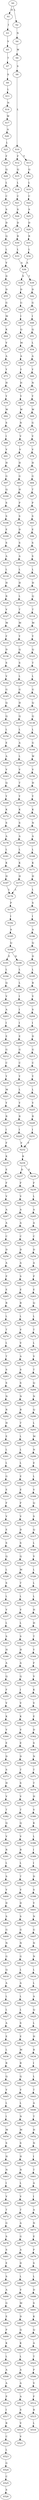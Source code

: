 strict digraph  {
	S0 -> S1 [ label = H ];
	S0 -> S2 [ label = L ];
	S1 -> S3 [ label = I ];
	S2 -> S4 [ label = N ];
	S3 -> S5 [ label = V ];
	S4 -> S6 [ label = W ];
	S5 -> S7 [ label = T ];
	S6 -> S8 [ label = S ];
	S7 -> S9 [ label = S ];
	S8 -> S10 [ label = L ];
	S9 -> S11 [ label = L ];
	S10 -> S12 [ label = F ];
	S10 -> S13 [ label = Y ];
	S11 -> S14 [ label = N ];
	S12 -> S15 [ label = Q ];
	S13 -> S16 [ label = Q ];
	S14 -> S17 [ label = W ];
	S15 -> S18 [ label = L ];
	S16 -> S19 [ label = L ];
	S17 -> S20 [ label = A ];
	S18 -> S21 [ label = C ];
	S19 -> S22 [ label = C ];
	S20 -> S23 [ label = L ];
	S21 -> S24 [ label = S ];
	S22 -> S25 [ label = S ];
	S23 -> S26 [ label = F ];
	S24 -> S27 [ label = D ];
	S25 -> S28 [ label = D ];
	S26 -> S29 [ label = Q ];
	S27 -> S30 [ label = R ];
	S28 -> S31 [ label = R ];
	S29 -> S32 [ label = L ];
	S30 -> S33 [ label = L ];
	S31 -> S34 [ label = L ];
	S32 -> S35 [ label = C ];
	S33 -> S36 [ label = A ];
	S34 -> S36 [ label = A ];
	S35 -> S37 [ label = S ];
	S36 -> S38 [ label = V ];
	S36 -> S39 [ label = T ];
	S37 -> S40 [ label = D ];
	S38 -> S41 [ label = D ];
	S39 -> S42 [ label = D ];
	S40 -> S43 [ label = Q ];
	S41 -> S44 [ label = G ];
	S42 -> S45 [ label = G ];
	S43 -> S46 [ label = L ];
	S44 -> S47 [ label = I ];
	S45 -> S48 [ label = I ];
	S46 -> S49 [ label = V ];
	S47 -> S50 [ label = Q ];
	S48 -> S51 [ label = Q ];
	S49 -> S52 [ label = D ];
	S50 -> S53 [ label = M ];
	S51 -> S54 [ label = L ];
	S52 -> S55 [ label = D ];
	S53 -> S56 [ label = A ];
	S54 -> S57 [ label = A ];
	S55 -> S58 [ label = G ];
	S56 -> S59 [ label = Y ];
	S57 -> S60 [ label = Y ];
	S58 -> S61 [ label = M ];
	S59 -> S62 [ label = H ];
	S60 -> S63 [ label = N ];
	S61 -> S64 [ label = K ];
	S62 -> S65 [ label = Y ];
	S63 -> S66 [ label = Y ];
	S64 -> S67 [ label = V ];
	S65 -> S68 [ label = W ];
	S66 -> S69 [ label = W ];
	S67 -> S70 [ label = A ];
	S68 -> S71 [ label = N ];
	S69 -> S72 [ label = G ];
	S70 -> S73 [ label = Y ];
	S71 -> S74 [ label = V ];
	S72 -> S75 [ label = V ];
	S73 -> S76 [ label = H ];
	S74 -> S77 [ label = V ];
	S75 -> S78 [ label = V ];
	S76 -> S79 [ label = Y ];
	S77 -> S80 [ label = H ];
	S78 -> S81 [ label = H ];
	S79 -> S82 [ label = W ];
	S80 -> S83 [ label = G ];
	S81 -> S84 [ label = G ];
	S82 -> S85 [ label = S ];
	S83 -> S86 [ label = H ];
	S84 -> S87 [ label = T ];
	S85 -> S88 [ label = I ];
	S86 -> S89 [ label = P ];
	S87 -> S90 [ label = P ];
	S88 -> S91 [ label = V ];
	S89 -> S92 [ label = S ];
	S90 -> S93 [ label = S ];
	S91 -> S94 [ label = H ];
	S92 -> S95 [ label = D ];
	S93 -> S96 [ label = E ];
	S94 -> S97 [ label = G ];
	S95 -> S98 [ label = S ];
	S96 -> S99 [ label = S ];
	S97 -> S100 [ label = Q ];
	S98 -> S101 [ label = A ];
	S99 -> S102 [ label = S ];
	S100 -> S103 [ label = S ];
	S101 -> S104 [ label = L ];
	S102 -> S105 [ label = L ];
	S103 -> S106 [ label = S ];
	S104 -> S107 [ label = H ];
	S105 -> S108 [ label = H ];
	S106 -> S109 [ label = E ];
	S107 -> S110 [ label = L ];
	S108 -> S111 [ label = Q ];
	S109 -> S112 [ label = S ];
	S110 -> S113 [ label = T ];
	S111 -> S114 [ label = T ];
	S112 -> S115 [ label = A ];
	S113 -> S116 [ label = M ];
	S114 -> S117 [ label = M ];
	S115 -> S118 [ label = L ];
	S116 -> S119 [ label = Y ];
	S117 -> S120 [ label = Y ];
	S118 -> S121 [ label = H ];
	S119 -> S122 [ label = Q ];
	S120 -> S123 [ label = Q ];
	S121 -> S124 [ label = R ];
	S122 -> S125 [ label = S ];
	S123 -> S126 [ label = T ];
	S124 -> S127 [ label = V ];
	S125 -> S128 [ label = L ];
	S126 -> S129 [ label = L ];
	S127 -> S130 [ label = M ];
	S128 -> S131 [ label = G ];
	S129 -> S132 [ label = G ];
	S130 -> S133 [ label = F ];
	S131 -> S134 [ label = H ];
	S132 -> S135 [ label = Q ];
	S133 -> S136 [ label = D ];
	S134 -> S137 [ label = Q ];
	S135 -> S138 [ label = Q ];
	S136 -> S139 [ label = S ];
	S137 -> S140 [ label = L ];
	S138 -> S141 [ label = L ];
	S139 -> S142 [ label = V ];
	S140 -> S143 [ label = A ];
	S141 -> S144 [ label = G ];
	S142 -> S145 [ label = G ];
	S143 -> S146 [ label = L ];
	S144 -> S147 [ label = W ];
	S145 -> S148 [ label = Q ];
	S146 -> S149 [ label = V ];
	S147 -> S150 [ label = V ];
	S148 -> S151 [ label = Q ];
	S149 -> S152 [ label = T ];
	S150 -> S153 [ label = H ];
	S151 -> S154 [ label = L ];
	S152 -> S155 [ label = Y ];
	S153 -> S156 [ label = Y ];
	S154 -> S157 [ label = E ];
	S155 -> S158 [ label = K ];
	S156 -> S159 [ label = K ];
	S157 -> S160 [ label = A ];
	S158 -> S161 [ label = S ];
	S159 -> S162 [ label = N ];
	S160 -> S163 [ label = V ];
	S161 -> S164 [ label = A ];
	S162 -> S165 [ label = A ];
	S163 -> S166 [ label = Q ];
	S164 -> S167 [ label = L ];
	S165 -> S168 [ label = L ];
	S166 -> S169 [ label = Y ];
	S167 -> S170 [ label = K ];
	S168 -> S171 [ label = K ];
	S169 -> S172 [ label = K ];
	S170 -> S173 [ label = H ];
	S171 -> S174 [ label = H ];
	S172 -> S175 [ label = S ];
	S173 -> S176 [ label = L ];
	S174 -> S177 [ label = L ];
	S175 -> S178 [ label = A ];
	S176 -> S179 [ label = P ];
	S177 -> S180 [ label = S ];
	S178 -> S181 [ label = L ];
	S179 -> S182 [ label = I ];
	S180 -> S183 [ label = I ];
	S181 -> S184 [ label = K ];
	S182 -> S185 [ label = A ];
	S183 -> S186 [ label = A ];
	S184 -> S187 [ label = H ];
	S185 -> S188 [ label = Q ];
	S186 -> S189 [ label = Q ];
	S187 -> S176 [ label = L ];
	S188 -> S190 [ label = D ];
	S188 -> S191 [ label = E ];
	S189 -> S192 [ label = D ];
	S190 -> S193 [ label = L ];
	S191 -> S194 [ label = L ];
	S192 -> S195 [ label = L ];
	S193 -> S196 [ label = L ];
	S194 -> S197 [ label = Q ];
	S195 -> S198 [ label = R ];
	S196 -> S199 [ label = I ];
	S197 -> S200 [ label = V ];
	S198 -> S201 [ label = V ];
	S199 -> S202 [ label = I ];
	S200 -> S203 [ label = A ];
	S201 -> S204 [ label = S ];
	S202 -> S205 [ label = I ];
	S203 -> S206 [ label = I ];
	S204 -> S207 [ label = I ];
	S205 -> S208 [ label = E ];
	S206 -> S209 [ label = E ];
	S207 -> S210 [ label = D ];
	S208 -> S211 [ label = G ];
	S209 -> S212 [ label = G ];
	S210 -> S213 [ label = G ];
	S211 -> S214 [ label = C ];
	S212 -> S215 [ label = C ];
	S213 -> S216 [ label = C ];
	S214 -> S217 [ label = Y ];
	S215 -> S218 [ label = Y ];
	S216 -> S219 [ label = Y ];
	S217 -> S220 [ label = L ];
	S218 -> S221 [ label = M ];
	S219 -> S222 [ label = L ];
	S220 -> S223 [ label = Y ];
	S221 -> S224 [ label = Y ];
	S222 -> S225 [ label = Y ];
	S223 -> S226 [ label = R ];
	S224 -> S227 [ label = R ];
	S225 -> S228 [ label = R ];
	S226 -> S229 [ label = I ];
	S227 -> S230 [ label = I ];
	S228 -> S231 [ label = I ];
	S229 -> S232 [ label = F ];
	S230 -> S233 [ label = F ];
	S231 -> S232 [ label = F ];
	S232 -> S234 [ label = K ];
	S233 -> S235 [ label = K ];
	S234 -> S236 [ label = E ];
	S234 -> S237 [ label = D ];
	S235 -> S238 [ label = E ];
	S236 -> S239 [ label = F ];
	S237 -> S240 [ label = F ];
	S238 -> S241 [ label = F ];
	S239 -> S242 [ label = L ];
	S240 -> S243 [ label = V ];
	S241 -> S244 [ label = V ];
	S242 -> S245 [ label = A ];
	S243 -> S246 [ label = A ];
	S244 -> S247 [ label = A ];
	S245 -> S248 [ label = A ];
	S246 -> S249 [ label = A ];
	S247 -> S250 [ label = A ];
	S248 -> S251 [ label = C ];
	S249 -> S252 [ label = C ];
	S250 -> S253 [ label = C ];
	S251 -> S254 [ label = D ];
	S252 -> S255 [ label = D ];
	S253 -> S256 [ label = D ];
	S254 -> S257 [ label = A ];
	S255 -> S258 [ label = A ];
	S256 -> S259 [ label = A ];
	S257 -> S260 [ label = P ];
	S258 -> S261 [ label = S ];
	S259 -> S262 [ label = P ];
	S260 -> S263 [ label = E ];
	S261 -> S264 [ label = E ];
	S262 -> S265 [ label = E ];
	S263 -> S266 [ label = Q ];
	S264 -> S267 [ label = R ];
	S265 -> S268 [ label = R ];
	S266 -> S269 [ label = L ];
	S267 -> S270 [ label = L ];
	S268 -> S271 [ label = L ];
	S269 -> S272 [ label = T ];
	S270 -> S273 [ label = V ];
	S271 -> S274 [ label = T ];
	S272 -> S275 [ label = L ];
	S273 -> S276 [ label = V ];
	S274 -> S277 [ label = L ];
	S275 -> S278 [ label = V ];
	S276 -> S279 [ label = A ];
	S277 -> S280 [ label = T ];
	S278 -> S281 [ label = T ];
	S279 -> S282 [ label = S ];
	S280 -> S283 [ label = S ];
	S281 -> S284 [ label = Q ];
	S282 -> S285 [ label = S ];
	S283 -> S286 [ label = S ];
	S284 -> S287 [ label = N ];
	S285 -> S288 [ label = N ];
	S286 -> S289 [ label = N ];
	S287 -> S290 [ label = Q ];
	S288 -> S291 [ label = R ];
	S289 -> S292 [ label = R ];
	S290 -> S293 [ label = L ];
	S291 -> S294 [ label = T ];
	S292 -> S295 [ label = H ];
	S293 -> S296 [ label = M ];
	S294 -> S297 [ label = L ];
	S295 -> S298 [ label = E ];
	S296 -> S299 [ label = N ];
	S297 -> S300 [ label = L ];
	S298 -> S301 [ label = L ];
	S299 -> S302 [ label = E ];
	S300 -> S303 [ label = L ];
	S301 -> S304 [ label = L ];
	S302 -> S305 [ label = L ];
	S303 -> S306 [ label = E ];
	S304 -> S307 [ label = G ];
	S305 -> S308 [ label = V ];
	S306 -> S309 [ label = E ];
	S307 -> S310 [ label = E ];
	S308 -> S311 [ label = Q ];
	S309 -> S312 [ label = F ];
	S310 -> S313 [ label = F ];
	S311 -> S314 [ label = S ];
	S312 -> S315 [ label = V ];
	S313 -> S316 [ label = V ];
	S314 -> S317 [ label = Q ];
	S315 -> S318 [ label = D ];
	S316 -> S319 [ label = E ];
	S317 -> S320 [ label = L ];
	S318 -> S321 [ label = S ];
	S319 -> S322 [ label = S ];
	S320 -> S323 [ label = V ];
	S321 -> S324 [ label = Q ];
	S322 -> S325 [ label = Q ];
	S323 -> S326 [ label = L ];
	S324 -> S327 [ label = M ];
	S325 -> S328 [ label = L ];
	S326 -> S329 [ label = L ];
	S327 -> S330 [ label = T ];
	S328 -> S331 [ label = S ];
	S329 -> S332 [ label = L ];
	S330 -> S333 [ label = L ];
	S331 -> S334 [ label = L ];
	S332 -> S335 [ label = H ];
	S333 -> S336 [ label = V ];
	S334 -> S337 [ label = V ];
	S335 -> S338 [ label = H ];
	S336 -> S339 [ label = L ];
	S337 -> S340 [ label = L ];
	S338 -> S341 [ label = T ];
	S339 -> S342 [ label = S ];
	S340 -> S343 [ label = S ];
	S341 -> S344 [ label = Y ];
	S342 -> S345 [ label = H ];
	S343 -> S346 [ label = H ];
	S344 -> S347 [ label = F ];
	S345 -> S348 [ label = A ];
	S346 -> S349 [ label = A ];
	S347 -> S350 [ label = V ];
	S348 -> S351 [ label = Q ];
	S349 -> S352 [ label = Q ];
	S350 -> S353 [ label = K ];
	S351 -> S354 [ label = I ];
	S352 -> S355 [ label = F ];
	S353 -> S356 [ label = V ];
	S354 -> S357 [ label = V ];
	S355 -> S358 [ label = V ];
	S356 -> S359 [ label = E ];
	S357 -> S360 [ label = K ];
	S358 -> S361 [ label = K ];
	S359 -> S362 [ label = D ];
	S360 -> S363 [ label = V ];
	S361 -> S364 [ label = V ];
	S362 -> S365 [ label = S ];
	S363 -> S366 [ label = E ];
	S364 -> S367 [ label = E ];
	S365 -> S368 [ label = N ];
	S366 -> S369 [ label = D ];
	S367 -> S370 [ label = D ];
	S368 -> S371 [ label = T ];
	S369 -> S372 [ label = T ];
	S370 -> S373 [ label = S ];
	S371 -> S374 [ label = T ];
	S372 -> S375 [ label = S ];
	S373 -> S376 [ label = H ];
	S374 -> S377 [ label = H ];
	S375 -> S378 [ label = V ];
	S376 -> S379 [ label = V ];
	S377 -> S380 [ label = V ];
	S378 -> S381 [ label = T ];
	S379 -> S382 [ label = T ];
	S380 -> S383 [ label = K ];
	S381 -> S384 [ label = Q ];
	S382 -> S385 [ label = Q ];
	S383 -> S386 [ label = L ];
	S384 -> S387 [ label = V ];
	S385 -> S388 [ label = V ];
	S386 -> S389 [ label = I ];
	S387 -> S390 [ label = R ];
	S388 -> S391 [ label = R ];
	S389 -> S392 [ label = I ];
	S390 -> S393 [ label = L ];
	S391 -> S394 [ label = L ];
	S392 -> S395 [ label = D ];
	S393 -> S396 [ label = T ];
	S394 -> S397 [ label = S ];
	S395 -> S398 [ label = S ];
	S396 -> S399 [ label = V ];
	S397 -> S400 [ label = V ];
	S398 -> S401 [ label = Y ];
	S399 -> S402 [ label = D ];
	S400 -> S403 [ label = D ];
	S401 -> S404 [ label = N ];
	S402 -> S405 [ label = S ];
	S403 -> S406 [ label = S ];
	S404 -> S407 [ label = G ];
	S405 -> S408 [ label = G ];
	S406 -> S409 [ label = G ];
	S407 -> S410 [ label = N ];
	S408 -> S411 [ label = N ];
	S409 -> S412 [ label = N ];
	S410 -> S413 [ label = N ];
	S411 -> S414 [ label = G ];
	S412 -> S415 [ label = G ];
	S413 -> S416 [ label = L ];
	S414 -> S417 [ label = L ];
	S415 -> S418 [ label = Q ];
	S416 -> S419 [ label = L ];
	S417 -> S420 [ label = A ];
	S418 -> S421 [ label = A ];
	S419 -> S422 [ label = A ];
	S420 -> S423 [ label = L ];
	S421 -> S424 [ label = L ];
	S422 -> S425 [ label = Q ];
	S423 -> S426 [ label = L ];
	S424 -> S427 [ label = L ];
	S425 -> S428 [ label = L ];
	S426 -> S429 [ label = S ];
	S427 -> S430 [ label = A ];
	S428 -> S431 [ label = H ];
	S429 -> S432 [ label = E ];
	S430 -> S433 [ label = E ];
	S431 -> S434 [ label = R ];
	S432 -> S435 [ label = M ];
	S433 -> S436 [ label = L ];
	S434 -> S437 [ label = I ];
	S435 -> S438 [ label = R ];
	S436 -> S439 [ label = R ];
	S437 -> S440 [ label = L ];
	S438 -> S441 [ label = Q ];
	S439 -> S442 [ label = Q ];
	S440 -> S443 [ label = T ];
	S441 -> S444 [ label = V ];
	S442 -> S445 [ label = V ];
	S443 -> S446 [ label = A ];
	S444 -> S447 [ label = L ];
	S445 -> S448 [ label = L ];
	S446 -> S449 [ label = T ];
	S447 -> S450 [ label = N ];
	S448 -> S451 [ label = I ];
	S449 -> S452 [ label = H ];
	S450 -> S453 [ label = M ];
	S451 -> S454 [ label = M ];
	S452 -> S455 [ label = N ];
	S453 -> S456 [ label = S ];
	S454 -> S457 [ label = S ];
	S455 -> S458 [ label = I ];
	S456 -> S459 [ label = H ];
	S457 -> S460 [ label = H ];
	S458 -> S461 [ label = T ];
	S459 -> S462 [ label = N ];
	S460 -> S463 [ label = N ];
	S461 -> S464 [ label = A ];
	S462 -> S465 [ label = L ];
	S463 -> S466 [ label = I ];
	S464 -> S467 [ label = I ];
	S465 -> S468 [ label = V ];
	S466 -> S469 [ label = V ];
	S467 -> S470 [ label = A ];
	S468 -> S471 [ label = T ];
	S469 -> S472 [ label = T ];
	S470 -> S473 [ label = N ];
	S471 -> S474 [ label = A ];
	S472 -> S475 [ label = G ];
	S473 -> S476 [ label = E ];
	S474 -> S477 [ label = G ];
	S475 -> S478 [ label = S ];
	S476 -> S479 [ label = P ];
	S477 -> S480 [ label = A ];
	S478 -> S481 [ label = S ];
	S479 -> S482 [ label = S ];
	S480 -> S483 [ label = D ];
	S481 -> S484 [ label = E ];
	S482 -> S485 [ label = L ];
	S483 -> S486 [ label = L ];
	S484 -> S487 [ label = S ];
	S485 -> S488 [ label = D ];
	S486 -> S489 [ label = V ];
	S487 -> S490 [ label = A ];
	S488 -> S491 [ label = S ];
	S489 -> S492 [ label = M ];
	S490 -> S493 [ label = G ];
	S491 -> S494 [ label = K ];
	S492 -> S495 [ label = D ];
	S493 -> S496 [ label = E ];
	S494 -> S497 [ label = Q ];
	S495 -> S498 [ label = Q ];
	S496 -> S499 [ label = P ];
	S497 -> S500 [ label = A ];
	S498 -> S501 [ label = K ];
	S499 -> S502 [ label = K ];
	S500 -> S503 [ label = T ];
	S501 -> S504 [ label = L ];
	S502 -> S505 [ label = L ];
	S503 -> S506 [ label = P ];
	S504 -> S507 [ label = A ];
	S505 -> S508 [ label = A ];
	S506 -> S509 [ label = V ];
	S507 -> S510 [ label = A ];
	S508 -> S511 [ label = A ];
	S509 -> S512 [ label = F ];
	S510 -> S513 [ label = A ];
	S511 -> S514 [ label = P ];
	S512 -> S515 [ label = R ];
	S513 -> S516 [ label = S ];
	S514 -> S517 [ label = I ];
	S515 -> S518 [ label = L ];
	S516 -> S519 [ label = V ];
	S517 -> S520 [ label = R ];
	S519 -> S521 [ label = V ];
	S520 -> S522 [ label = C ];
	S522 -> S523 [ label = L ];
	S523 -> S524 [ label = G ];
	S524 -> S525 [ label = C ];
	S525 -> S526 [ label = S ];
}
